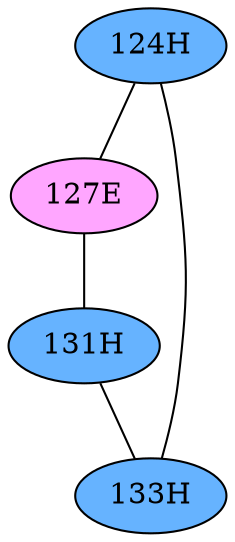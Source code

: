 // The Round Table
graph {
	"124H" [fillcolor="#66B3FF" style=radial]
	"127E" [fillcolor="#FFA6FF" style=radial]
	"124H" -- "127E" [penwidth=1]
	"124H" [fillcolor="#66B3FF" style=radial]
	"133H" [fillcolor="#66B3FF" style=radial]
	"124H" -- "133H" [penwidth=1]
	"127E" [fillcolor="#FFA6FF" style=radial]
	"131H" [fillcolor="#66B3FF" style=radial]
	"127E" -- "131H" [penwidth=1]
	"131H" [fillcolor="#66B3FF" style=radial]
	"133H" [fillcolor="#66B3FF" style=radial]
	"131H" -- "133H" [penwidth=1]
}

